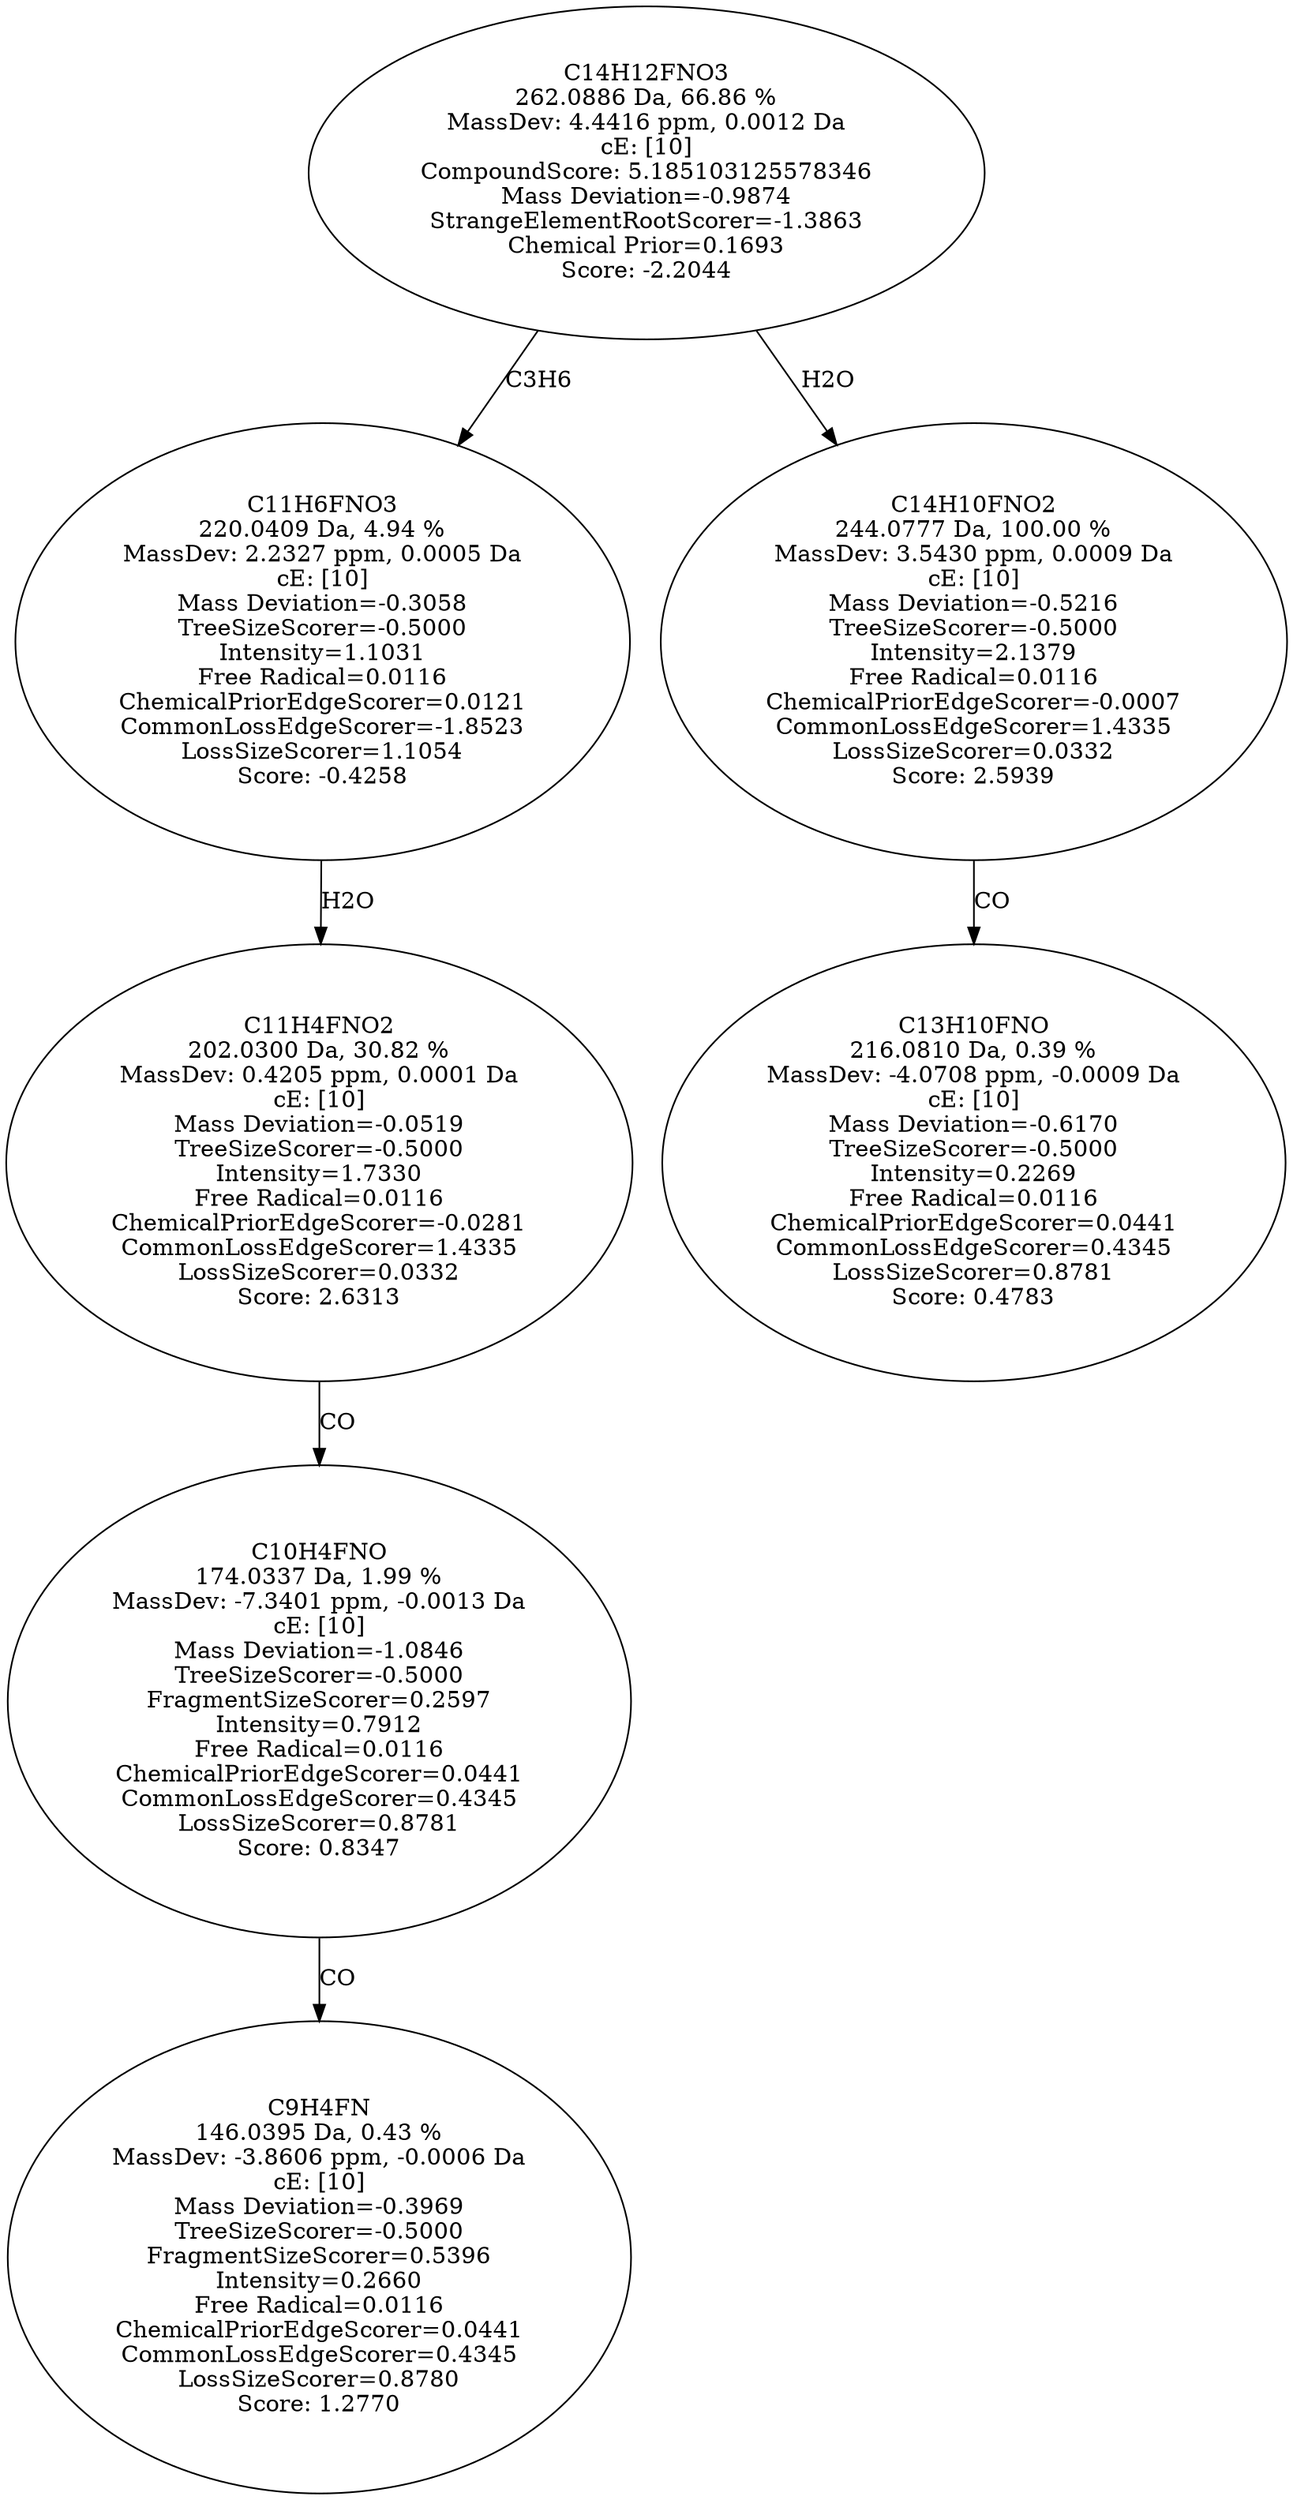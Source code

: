 strict digraph {
v1 [label="C9H4FN\n146.0395 Da, 0.43 %\nMassDev: -3.8606 ppm, -0.0006 Da\ncE: [10]\nMass Deviation=-0.3969\nTreeSizeScorer=-0.5000\nFragmentSizeScorer=0.5396\nIntensity=0.2660\nFree Radical=0.0116\nChemicalPriorEdgeScorer=0.0441\nCommonLossEdgeScorer=0.4345\nLossSizeScorer=0.8780\nScore: 1.2770"];
v2 [label="C10H4FNO\n174.0337 Da, 1.99 %\nMassDev: -7.3401 ppm, -0.0013 Da\ncE: [10]\nMass Deviation=-1.0846\nTreeSizeScorer=-0.5000\nFragmentSizeScorer=0.2597\nIntensity=0.7912\nFree Radical=0.0116\nChemicalPriorEdgeScorer=0.0441\nCommonLossEdgeScorer=0.4345\nLossSizeScorer=0.8781\nScore: 0.8347"];
v3 [label="C11H4FNO2\n202.0300 Da, 30.82 %\nMassDev: 0.4205 ppm, 0.0001 Da\ncE: [10]\nMass Deviation=-0.0519\nTreeSizeScorer=-0.5000\nIntensity=1.7330\nFree Radical=0.0116\nChemicalPriorEdgeScorer=-0.0281\nCommonLossEdgeScorer=1.4335\nLossSizeScorer=0.0332\nScore: 2.6313"];
v4 [label="C11H6FNO3\n220.0409 Da, 4.94 %\nMassDev: 2.2327 ppm, 0.0005 Da\ncE: [10]\nMass Deviation=-0.3058\nTreeSizeScorer=-0.5000\nIntensity=1.1031\nFree Radical=0.0116\nChemicalPriorEdgeScorer=0.0121\nCommonLossEdgeScorer=-1.8523\nLossSizeScorer=1.1054\nScore: -0.4258"];
v5 [label="C13H10FNO\n216.0810 Da, 0.39 %\nMassDev: -4.0708 ppm, -0.0009 Da\ncE: [10]\nMass Deviation=-0.6170\nTreeSizeScorer=-0.5000\nIntensity=0.2269\nFree Radical=0.0116\nChemicalPriorEdgeScorer=0.0441\nCommonLossEdgeScorer=0.4345\nLossSizeScorer=0.8781\nScore: 0.4783"];
v6 [label="C14H10FNO2\n244.0777 Da, 100.00 %\nMassDev: 3.5430 ppm, 0.0009 Da\ncE: [10]\nMass Deviation=-0.5216\nTreeSizeScorer=-0.5000\nIntensity=2.1379\nFree Radical=0.0116\nChemicalPriorEdgeScorer=-0.0007\nCommonLossEdgeScorer=1.4335\nLossSizeScorer=0.0332\nScore: 2.5939"];
v7 [label="C14H12FNO3\n262.0886 Da, 66.86 %\nMassDev: 4.4416 ppm, 0.0012 Da\ncE: [10]\nCompoundScore: 5.185103125578346\nMass Deviation=-0.9874\nStrangeElementRootScorer=-1.3863\nChemical Prior=0.1693\nScore: -2.2044"];
v2 -> v1 [label="CO"];
v3 -> v2 [label="CO"];
v4 -> v3 [label="H2O"];
v7 -> v4 [label="C3H6"];
v6 -> v5 [label="CO"];
v7 -> v6 [label="H2O"];
}